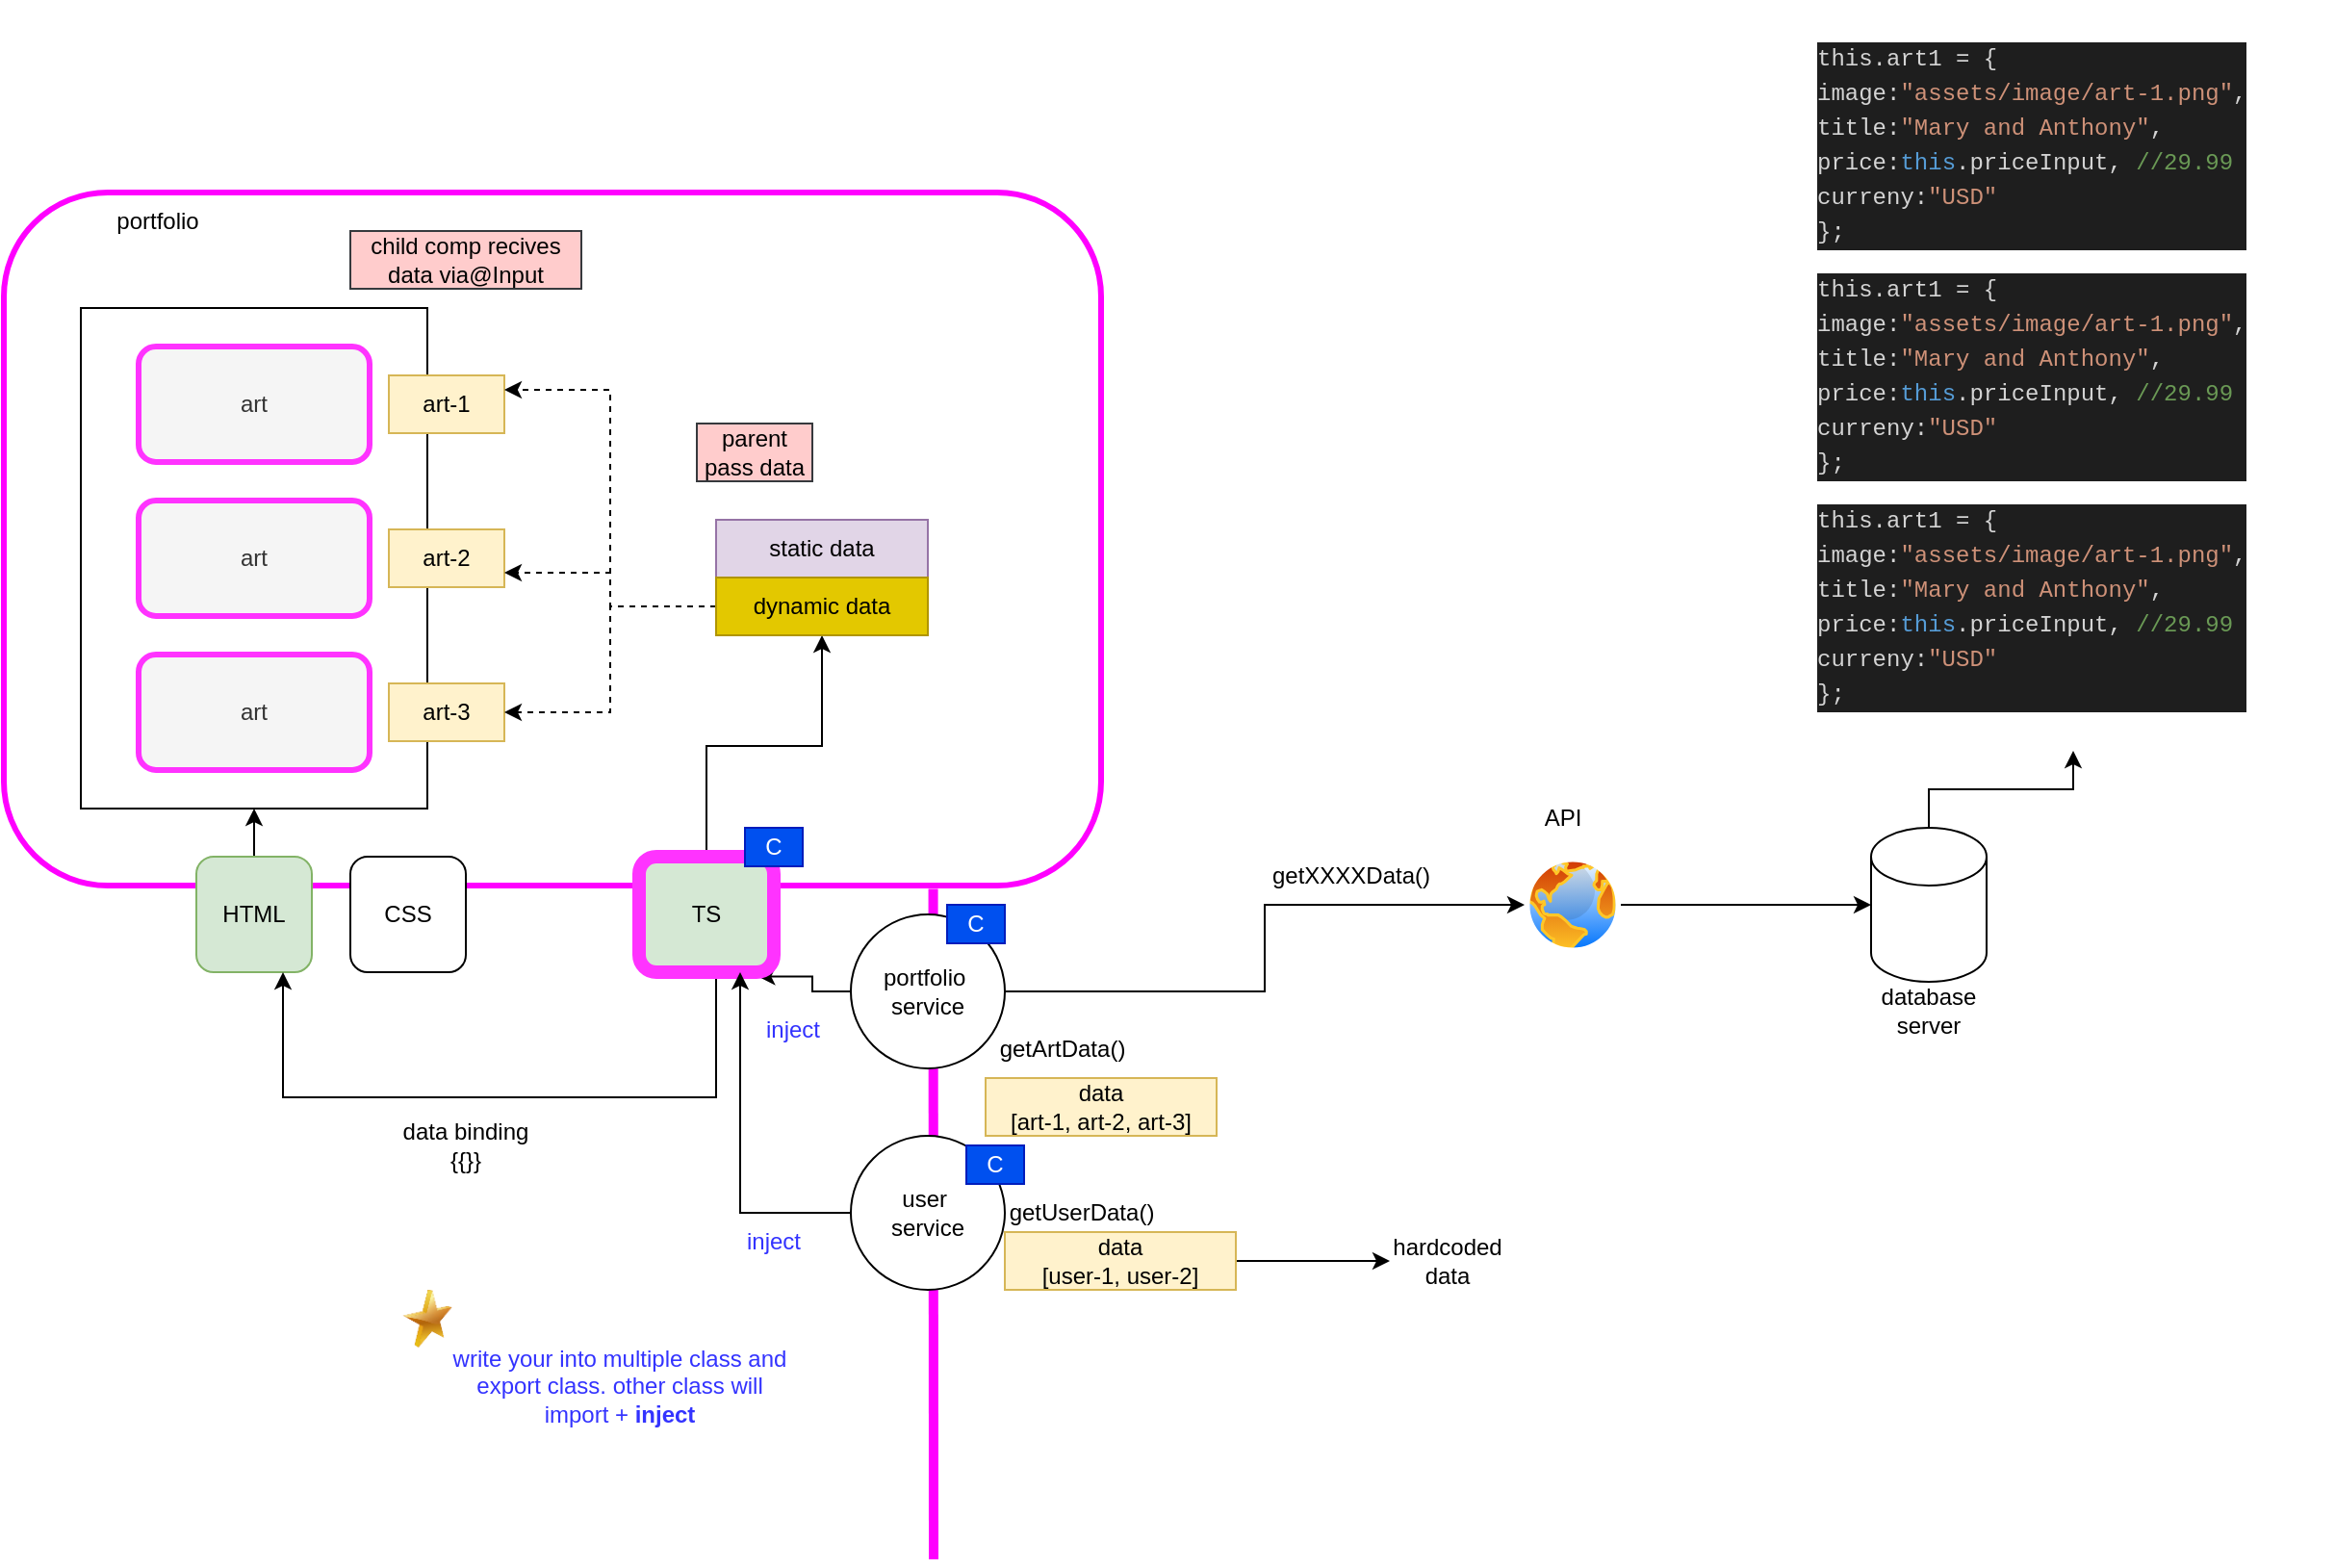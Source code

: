 <mxfile version="21.1.2" type="github" pages="2">
  <diagram name="Main" id="2RfUBt3pwpagDlwvuFOj">
    <mxGraphModel dx="1434" dy="1822" grid="1" gridSize="10" guides="1" tooltips="1" connect="1" arrows="1" fold="1" page="1" pageScale="1" pageWidth="850" pageHeight="1100" math="0" shadow="0">
      <root>
        <mxCell id="0" />
        <mxCell id="1" parent="0" />
        <mxCell id="5L868VNpYR84aTYLt7mF-43" value="" style="endArrow=none;html=1;rounded=0;entryX=0.847;entryY=1.005;entryDx=0;entryDy=0;entryPerimeter=0;strokeColor=#FF00FF;strokeWidth=5;" parent="1" target="5L868VNpYR84aTYLt7mF-3" edge="1">
          <mxGeometry width="50" height="50" relative="1" as="geometry">
            <mxPoint x="653" y="800" as="sourcePoint" />
            <mxPoint x="740" y="430" as="targetPoint" />
          </mxGeometry>
        </mxCell>
        <mxCell id="5L868VNpYR84aTYLt7mF-3" value="" style="rounded=1;whiteSpace=wrap;html=1;strokeColor=#FF00FF;strokeWidth=3;" parent="1" vertex="1">
          <mxGeometry x="170" y="90" width="570" height="360" as="geometry" />
        </mxCell>
        <mxCell id="5L868VNpYR84aTYLt7mF-20" value="" style="rounded=0;whiteSpace=wrap;html=1;" parent="1" vertex="1">
          <mxGeometry x="210" y="150" width="180" height="260" as="geometry" />
        </mxCell>
        <mxCell id="5L868VNpYR84aTYLt7mF-4" value="portfolio" style="text;html=1;strokeColor=none;fillColor=none;align=center;verticalAlign=middle;whiteSpace=wrap;rounded=0;" parent="1" vertex="1">
          <mxGeometry x="220" y="90" width="60" height="30" as="geometry" />
        </mxCell>
        <mxCell id="5L868VNpYR84aTYLt7mF-5" value="art" style="rounded=1;whiteSpace=wrap;html=1;fillColor=#f5f5f5;fontColor=#333333;strokeColor=#FF33FF;strokeWidth=3;" parent="1" vertex="1">
          <mxGeometry x="240" y="170" width="120" height="60" as="geometry" />
        </mxCell>
        <mxCell id="5L868VNpYR84aTYLt7mF-6" value="art" style="rounded=1;whiteSpace=wrap;html=1;fillColor=#f5f5f5;fontColor=#333333;strokeColor=#FF33FF;strokeWidth=3;" parent="1" vertex="1">
          <mxGeometry x="240" y="250" width="120" height="60" as="geometry" />
        </mxCell>
        <mxCell id="5L868VNpYR84aTYLt7mF-7" value="art" style="rounded=1;whiteSpace=wrap;html=1;fillColor=#f5f5f5;fontColor=#333333;strokeColor=#FF33FF;strokeWidth=3;" parent="1" vertex="1">
          <mxGeometry x="240" y="330" width="120" height="60" as="geometry" />
        </mxCell>
        <mxCell id="5L868VNpYR84aTYLt7mF-12" style="edgeStyle=orthogonalEdgeStyle;rounded=0;orthogonalLoop=1;jettySize=auto;html=1;" parent="1" source="5L868VNpYR84aTYLt7mF-8" target="5L868VNpYR84aTYLt7mF-10" edge="1">
          <mxGeometry relative="1" as="geometry">
            <Array as="points">
              <mxPoint x="825" y="505" />
              <mxPoint x="825" y="460" />
            </Array>
          </mxGeometry>
        </mxCell>
        <mxCell id="5L868VNpYR84aTYLt7mF-44" style="edgeStyle=orthogonalEdgeStyle;rounded=0;orthogonalLoop=1;jettySize=auto;html=1;entryX=0.881;entryY=1.037;entryDx=0;entryDy=0;entryPerimeter=0;" parent="1" source="5L868VNpYR84aTYLt7mF-8" target="5L868VNpYR84aTYLt7mF-17" edge="1">
          <mxGeometry relative="1" as="geometry" />
        </mxCell>
        <mxCell id="5L868VNpYR84aTYLt7mF-8" value="portfolio&amp;nbsp;&lt;br&gt;service" style="ellipse;whiteSpace=wrap;html=1;aspect=fixed;" parent="1" vertex="1">
          <mxGeometry x="610" y="465" width="80" height="80" as="geometry" />
        </mxCell>
        <mxCell id="5L868VNpYR84aTYLt7mF-57" style="edgeStyle=orthogonalEdgeStyle;rounded=0;orthogonalLoop=1;jettySize=auto;html=1;entryX=0.5;entryY=1;entryDx=0;entryDy=0;" parent="1" source="5L868VNpYR84aTYLt7mF-9" target="5L868VNpYR84aTYLt7mF-56" edge="1">
          <mxGeometry relative="1" as="geometry" />
        </mxCell>
        <mxCell id="5L868VNpYR84aTYLt7mF-9" value="" style="shape=cylinder3;whiteSpace=wrap;html=1;boundedLbl=1;backgroundOutline=1;size=15;" parent="1" vertex="1">
          <mxGeometry x="1140" y="420" width="60" height="80" as="geometry" />
        </mxCell>
        <mxCell id="5L868VNpYR84aTYLt7mF-13" style="edgeStyle=orthogonalEdgeStyle;rounded=0;orthogonalLoop=1;jettySize=auto;html=1;entryX=0;entryY=0.5;entryDx=0;entryDy=0;entryPerimeter=0;" parent="1" source="5L868VNpYR84aTYLt7mF-10" target="5L868VNpYR84aTYLt7mF-9" edge="1">
          <mxGeometry relative="1" as="geometry" />
        </mxCell>
        <mxCell id="5L868VNpYR84aTYLt7mF-10" value="" style="image;aspect=fixed;perimeter=ellipsePerimeter;html=1;align=center;shadow=0;dashed=0;spacingTop=3;image=img/lib/active_directory/internet_globe.svg;" parent="1" vertex="1">
          <mxGeometry x="960" y="435" width="50" height="50" as="geometry" />
        </mxCell>
        <mxCell id="5L868VNpYR84aTYLt7mF-11" value="database server" style="text;html=1;strokeColor=none;fillColor=none;align=center;verticalAlign=middle;whiteSpace=wrap;rounded=0;" parent="1" vertex="1">
          <mxGeometry x="1140" y="500" width="60" height="30" as="geometry" />
        </mxCell>
        <mxCell id="5L868VNpYR84aTYLt7mF-21" style="edgeStyle=orthogonalEdgeStyle;rounded=0;orthogonalLoop=1;jettySize=auto;html=1;" parent="1" source="5L868VNpYR84aTYLt7mF-16" target="5L868VNpYR84aTYLt7mF-20" edge="1">
          <mxGeometry relative="1" as="geometry" />
        </mxCell>
        <mxCell id="5L868VNpYR84aTYLt7mF-16" value="HTML" style="rounded=1;whiteSpace=wrap;html=1;fillColor=#d5e8d4;strokeColor=#82b366;" parent="1" vertex="1">
          <mxGeometry x="270" y="435" width="60" height="60" as="geometry" />
        </mxCell>
        <mxCell id="5L868VNpYR84aTYLt7mF-30" style="edgeStyle=orthogonalEdgeStyle;rounded=0;orthogonalLoop=1;jettySize=auto;html=1;entryX=0.75;entryY=1;entryDx=0;entryDy=0;" parent="1" source="5L868VNpYR84aTYLt7mF-17" target="5L868VNpYR84aTYLt7mF-16" edge="1">
          <mxGeometry relative="1" as="geometry">
            <Array as="points">
              <mxPoint x="540" y="560" />
              <mxPoint x="315" y="560" />
            </Array>
          </mxGeometry>
        </mxCell>
        <mxCell id="5L868VNpYR84aTYLt7mF-35" style="edgeStyle=orthogonalEdgeStyle;rounded=0;orthogonalLoop=1;jettySize=auto;html=1;" parent="1" source="5L868VNpYR84aTYLt7mF-17" target="5L868VNpYR84aTYLt7mF-34" edge="1">
          <mxGeometry relative="1" as="geometry" />
        </mxCell>
        <mxCell id="5L868VNpYR84aTYLt7mF-17" value="TS" style="rounded=1;whiteSpace=wrap;html=1;fillColor=#d5e8d4;strokeColor=#FF33FF;strokeWidth=7;" parent="1" vertex="1">
          <mxGeometry x="500" y="435" width="70" height="60" as="geometry" />
        </mxCell>
        <mxCell id="5L868VNpYR84aTYLt7mF-18" value="CSS" style="rounded=1;whiteSpace=wrap;html=1;" parent="1" vertex="1">
          <mxGeometry x="350" y="435" width="60" height="60" as="geometry" />
        </mxCell>
        <mxCell id="5L868VNpYR84aTYLt7mF-22" value="API" style="text;html=1;strokeColor=none;fillColor=none;align=center;verticalAlign=middle;whiteSpace=wrap;rounded=0;" parent="1" vertex="1">
          <mxGeometry x="950" y="400" width="60" height="30" as="geometry" />
        </mxCell>
        <mxCell id="5L868VNpYR84aTYLt7mF-23" value="data &lt;br&gt;[art-1, art-2, art-3]" style="text;html=1;strokeColor=#d6b656;fillColor=#fff2cc;align=center;verticalAlign=middle;whiteSpace=wrap;rounded=0;" parent="1" vertex="1">
          <mxGeometry x="680" y="550" width="120" height="30" as="geometry" />
        </mxCell>
        <mxCell id="5L868VNpYR84aTYLt7mF-24" value="art-3" style="text;html=1;strokeColor=#d6b656;fillColor=#fff2cc;align=center;verticalAlign=middle;whiteSpace=wrap;rounded=0;" parent="1" vertex="1">
          <mxGeometry x="370" y="345" width="60" height="30" as="geometry" />
        </mxCell>
        <mxCell id="5L868VNpYR84aTYLt7mF-25" value="art-2" style="text;html=1;strokeColor=#d6b656;fillColor=#fff2cc;align=center;verticalAlign=middle;whiteSpace=wrap;rounded=0;" parent="1" vertex="1">
          <mxGeometry x="370" y="265" width="60" height="30" as="geometry" />
        </mxCell>
        <mxCell id="5L868VNpYR84aTYLt7mF-26" value="art-1" style="text;html=1;strokeColor=#d6b656;fillColor=#fff2cc;align=center;verticalAlign=middle;whiteSpace=wrap;rounded=0;" parent="1" vertex="1">
          <mxGeometry x="370" y="185" width="60" height="30" as="geometry" />
        </mxCell>
        <mxCell id="5L868VNpYR84aTYLt7mF-27" value="&lt;div style=&quot;color: rgb(212, 212, 212); background-color: rgb(30, 30, 30); font-family: Menlo, Monaco, &amp;quot;Courier New&amp;quot;, monospace; line-height: 18px;&quot;&gt;&lt;div&gt;this.art1  = {&lt;/div&gt;&lt;div&gt;    image:&lt;span style=&quot;color: #ce9178;&quot;&gt;&quot;assets/image/art-1.png&quot;&lt;/span&gt;,&lt;/div&gt;&lt;div&gt;    title:&lt;span style=&quot;color: #ce9178;&quot;&gt;&quot;Mary and Anthony&quot;&lt;/span&gt;,&lt;/div&gt;&lt;div&gt;    price:&lt;span style=&quot;color: #569cd6;&quot;&gt;this&lt;/span&gt;.priceInput, &lt;span style=&quot;color: #6a9955;&quot;&gt;//29.99&lt;/span&gt;&lt;/div&gt;&lt;div&gt;    curreny:&lt;span style=&quot;color: #ce9178;&quot;&gt;&quot;USD&quot;&lt;/span&gt;&lt;/div&gt;&lt;div&gt;   };&lt;/div&gt;&lt;/div&gt;" style="text;html=1;strokeColor=none;fillColor=none;align=left;verticalAlign=middle;whiteSpace=wrap;rounded=0;" parent="1" vertex="1">
          <mxGeometry x="1110" y="110" width="270" height="150" as="geometry" />
        </mxCell>
        <mxCell id="5L868VNpYR84aTYLt7mF-31" value="data binding&lt;br&gt;{{}}" style="text;html=1;strokeColor=none;fillColor=none;align=center;verticalAlign=middle;whiteSpace=wrap;rounded=0;" parent="1" vertex="1">
          <mxGeometry x="350" y="570" width="120" height="30" as="geometry" />
        </mxCell>
        <mxCell id="5L868VNpYR84aTYLt7mF-33" value="static data" style="text;html=1;strokeColor=#9673a6;fillColor=#e1d5e7;align=center;verticalAlign=middle;whiteSpace=wrap;rounded=0;" parent="1" vertex="1">
          <mxGeometry x="540" y="260" width="110" height="30" as="geometry" />
        </mxCell>
        <mxCell id="5L868VNpYR84aTYLt7mF-50" style="edgeStyle=orthogonalEdgeStyle;rounded=0;orthogonalLoop=1;jettySize=auto;html=1;entryX=1;entryY=0.25;entryDx=0;entryDy=0;dashed=1;" parent="1" source="5L868VNpYR84aTYLt7mF-34" target="5L868VNpYR84aTYLt7mF-26" edge="1">
          <mxGeometry relative="1" as="geometry" />
        </mxCell>
        <mxCell id="5L868VNpYR84aTYLt7mF-51" style="edgeStyle=orthogonalEdgeStyle;rounded=0;orthogonalLoop=1;jettySize=auto;html=1;entryX=1;entryY=0.75;entryDx=0;entryDy=0;dashed=1;" parent="1" source="5L868VNpYR84aTYLt7mF-34" target="5L868VNpYR84aTYLt7mF-25" edge="1">
          <mxGeometry relative="1" as="geometry" />
        </mxCell>
        <mxCell id="5L868VNpYR84aTYLt7mF-52" style="edgeStyle=orthogonalEdgeStyle;rounded=0;orthogonalLoop=1;jettySize=auto;html=1;entryX=1;entryY=0.5;entryDx=0;entryDy=0;dashed=1;" parent="1" source="5L868VNpYR84aTYLt7mF-34" target="5L868VNpYR84aTYLt7mF-24" edge="1">
          <mxGeometry relative="1" as="geometry" />
        </mxCell>
        <mxCell id="5L868VNpYR84aTYLt7mF-34" value="dynamic data" style="text;html=1;strokeColor=#B09500;fillColor=#e3c800;align=center;verticalAlign=middle;whiteSpace=wrap;rounded=0;fontColor=#000000;" parent="1" vertex="1">
          <mxGeometry x="540" y="290" width="110" height="30" as="geometry" />
        </mxCell>
        <mxCell id="5L868VNpYR84aTYLt7mF-36" value="getUserData()" style="text;html=1;strokeColor=none;fillColor=none;align=center;verticalAlign=middle;whiteSpace=wrap;rounded=0;" parent="1" vertex="1">
          <mxGeometry x="700" y="605" width="60" height="30" as="geometry" />
        </mxCell>
        <mxCell id="5L868VNpYR84aTYLt7mF-48" style="edgeStyle=orthogonalEdgeStyle;rounded=0;orthogonalLoop=1;jettySize=auto;html=1;" parent="1" source="5L868VNpYR84aTYLt7mF-37" target="5L868VNpYR84aTYLt7mF-49" edge="1">
          <mxGeometry relative="1" as="geometry">
            <mxPoint x="920" y="645" as="targetPoint" />
          </mxGeometry>
        </mxCell>
        <mxCell id="5L868VNpYR84aTYLt7mF-37" value="data &lt;br&gt;[user-1, user-2]" style="text;html=1;strokeColor=#d6b656;fillColor=#fff2cc;align=center;verticalAlign=middle;whiteSpace=wrap;rounded=0;" parent="1" vertex="1">
          <mxGeometry x="690" y="630" width="120" height="30" as="geometry" />
        </mxCell>
        <mxCell id="5L868VNpYR84aTYLt7mF-38" value="getArtData()" style="text;html=1;strokeColor=none;fillColor=none;align=center;verticalAlign=middle;whiteSpace=wrap;rounded=0;" parent="1" vertex="1">
          <mxGeometry x="690" y="520" width="60" height="30" as="geometry" />
        </mxCell>
        <mxCell id="5L868VNpYR84aTYLt7mF-45" style="edgeStyle=orthogonalEdgeStyle;rounded=0;orthogonalLoop=1;jettySize=auto;html=1;entryX=0.75;entryY=1;entryDx=0;entryDy=0;" parent="1" source="5L868VNpYR84aTYLt7mF-40" target="5L868VNpYR84aTYLt7mF-17" edge="1">
          <mxGeometry relative="1" as="geometry" />
        </mxCell>
        <mxCell id="5L868VNpYR84aTYLt7mF-40" value="user&amp;nbsp;&lt;br&gt;service" style="ellipse;whiteSpace=wrap;html=1;aspect=fixed;" parent="1" vertex="1">
          <mxGeometry x="610" y="580" width="80" height="80" as="geometry" />
        </mxCell>
        <mxCell id="5L868VNpYR84aTYLt7mF-46" value="&lt;font color=&quot;#3333ff&quot;&gt;inject&lt;/font&gt;" style="text;html=1;strokeColor=none;fillColor=none;align=center;verticalAlign=middle;whiteSpace=wrap;rounded=0;" parent="1" vertex="1">
          <mxGeometry x="540" y="620" width="60" height="30" as="geometry" />
        </mxCell>
        <mxCell id="5L868VNpYR84aTYLt7mF-47" value="&lt;font color=&quot;#3333ff&quot;&gt;inject&lt;/font&gt;" style="text;html=1;strokeColor=none;fillColor=none;align=center;verticalAlign=middle;whiteSpace=wrap;rounded=0;" parent="1" vertex="1">
          <mxGeometry x="550" y="510" width="60" height="30" as="geometry" />
        </mxCell>
        <mxCell id="5L868VNpYR84aTYLt7mF-49" value="hardcoded data" style="text;html=1;strokeColor=none;fillColor=none;align=center;verticalAlign=middle;whiteSpace=wrap;rounded=0;" parent="1" vertex="1">
          <mxGeometry x="890" y="630" width="60" height="30" as="geometry" />
        </mxCell>
        <mxCell id="5L868VNpYR84aTYLt7mF-53" value="parent pass data" style="text;html=1;strokeColor=#36393d;fillColor=#ffcccc;align=center;verticalAlign=middle;whiteSpace=wrap;rounded=0;" parent="1" vertex="1">
          <mxGeometry x="530" y="210" width="60" height="30" as="geometry" />
        </mxCell>
        <mxCell id="5L868VNpYR84aTYLt7mF-54" value="child comp recives data via@Input" style="text;html=1;strokeColor=#36393d;fillColor=#ffcccc;align=center;verticalAlign=middle;whiteSpace=wrap;rounded=0;" parent="1" vertex="1">
          <mxGeometry x="350" y="110" width="120" height="30" as="geometry" />
        </mxCell>
        <mxCell id="5L868VNpYR84aTYLt7mF-55" value="&lt;div style=&quot;color: rgb(212, 212, 212); background-color: rgb(30, 30, 30); font-family: Menlo, Monaco, &amp;quot;Courier New&amp;quot;, monospace; line-height: 18px;&quot;&gt;&lt;div&gt;this.art1  = {&lt;/div&gt;&lt;div&gt;    image:&lt;span style=&quot;color: #ce9178;&quot;&gt;&quot;assets/image/art-1.png&quot;&lt;/span&gt;,&lt;/div&gt;&lt;div&gt;    title:&lt;span style=&quot;color: #ce9178;&quot;&gt;&quot;Mary and Anthony&quot;&lt;/span&gt;,&lt;/div&gt;&lt;div&gt;    price:&lt;span style=&quot;color: #569cd6;&quot;&gt;this&lt;/span&gt;.priceInput, &lt;span style=&quot;color: #6a9955;&quot;&gt;//29.99&lt;/span&gt;&lt;/div&gt;&lt;div&gt;    curreny:&lt;span style=&quot;color: #ce9178;&quot;&gt;&quot;USD&quot;&lt;/span&gt;&lt;/div&gt;&lt;div&gt;   };&lt;/div&gt;&lt;/div&gt;" style="text;html=1;strokeColor=none;fillColor=none;align=left;verticalAlign=middle;whiteSpace=wrap;rounded=0;" parent="1" vertex="1">
          <mxGeometry x="1110" y="-10" width="270" height="150" as="geometry" />
        </mxCell>
        <mxCell id="5L868VNpYR84aTYLt7mF-56" value="&lt;div style=&quot;color: rgb(212, 212, 212); background-color: rgb(30, 30, 30); font-family: Menlo, Monaco, &amp;quot;Courier New&amp;quot;, monospace; line-height: 18px;&quot;&gt;&lt;div&gt;this.art1  = {&lt;/div&gt;&lt;div&gt;    image:&lt;span style=&quot;color: #ce9178;&quot;&gt;&quot;assets/image/art-1.png&quot;&lt;/span&gt;,&lt;/div&gt;&lt;div&gt;    title:&lt;span style=&quot;color: #ce9178;&quot;&gt;&quot;Mary and Anthony&quot;&lt;/span&gt;,&lt;/div&gt;&lt;div&gt;    price:&lt;span style=&quot;color: #569cd6;&quot;&gt;this&lt;/span&gt;.priceInput, &lt;span style=&quot;color: #6a9955;&quot;&gt;//29.99&lt;/span&gt;&lt;/div&gt;&lt;div&gt;    curreny:&lt;span style=&quot;color: #ce9178;&quot;&gt;&quot;USD&quot;&lt;/span&gt;&lt;/div&gt;&lt;div&gt;   };&lt;/div&gt;&lt;/div&gt;" style="text;html=1;strokeColor=none;fillColor=none;align=left;verticalAlign=middle;whiteSpace=wrap;rounded=0;" parent="1" vertex="1">
          <mxGeometry x="1110" y="230" width="270" height="150" as="geometry" />
        </mxCell>
        <mxCell id="5kg2QzayshpMxkbTprec-1" value="getXXXXData()" style="text;html=1;strokeColor=none;fillColor=none;align=center;verticalAlign=middle;whiteSpace=wrap;rounded=0;" vertex="1" parent="1">
          <mxGeometry x="840" y="430" width="60" height="30" as="geometry" />
        </mxCell>
        <mxCell id="pF9vPpSLCvGENIWPTR94-1" value="C" style="text;html=1;strokeColor=#001DBC;fillColor=#0050ef;align=center;verticalAlign=middle;whiteSpace=wrap;rounded=0;fontColor=#ffffff;" vertex="1" parent="1">
          <mxGeometry x="670" y="585" width="30" height="20" as="geometry" />
        </mxCell>
        <mxCell id="pF9vPpSLCvGENIWPTR94-2" value="C" style="text;html=1;strokeColor=#001DBC;fillColor=#0050ef;align=center;verticalAlign=middle;whiteSpace=wrap;rounded=0;fontColor=#ffffff;" vertex="1" parent="1">
          <mxGeometry x="660" y="460" width="30" height="20" as="geometry" />
        </mxCell>
        <mxCell id="pF9vPpSLCvGENIWPTR94-3" value="C" style="text;html=1;strokeColor=#001DBC;fillColor=#0050ef;align=center;verticalAlign=middle;whiteSpace=wrap;rounded=0;fontColor=#ffffff;" vertex="1" parent="1">
          <mxGeometry x="555" y="420" width="30" height="20" as="geometry" />
        </mxCell>
        <mxCell id="pF9vPpSLCvGENIWPTR94-4" value="&lt;font color=&quot;#3333ff&quot;&gt;write your into multiple class and export class. other class will import + &lt;b&gt;inject&lt;/b&gt;&lt;/font&gt;" style="text;html=1;strokeColor=none;fillColor=none;align=center;verticalAlign=middle;whiteSpace=wrap;rounded=0;" vertex="1" parent="1">
          <mxGeometry x="400" y="680" width="180" height="60" as="geometry" />
        </mxCell>
        <mxCell id="pF9vPpSLCvGENIWPTR94-5" value="" style="image;html=1;image=img/lib/clip_art/general/Star_128x128.png" vertex="1" parent="1">
          <mxGeometry x="370" y="660" width="40" height="30" as="geometry" />
        </mxCell>
      </root>
    </mxGraphModel>
  </diagram>
  <diagram name="assignment" id="9E6TrUbbGtjbWScCc4fS">
    <mxGraphModel dx="1434" dy="1822" grid="1" gridSize="10" guides="1" tooltips="1" connect="1" arrows="1" fold="1" page="1" pageScale="1" pageWidth="850" pageHeight="1100" math="0" shadow="0">
      <root>
        <mxCell id="8I9y8IWN4CTDrOjWNPRI-0" />
        <mxCell id="8I9y8IWN4CTDrOjWNPRI-1" parent="8I9y8IWN4CTDrOjWNPRI-0" />
        <mxCell id="8I9y8IWN4CTDrOjWNPRI-3" value="" style="rounded=1;whiteSpace=wrap;html=1;strokeColor=#FF00FF;strokeWidth=3;" vertex="1" parent="8I9y8IWN4CTDrOjWNPRI-1">
          <mxGeometry x="50" y="90" width="690" height="360" as="geometry" />
        </mxCell>
        <mxCell id="8I9y8IWN4CTDrOjWNPRI-4" value="" style="rounded=0;whiteSpace=wrap;html=1;" vertex="1" parent="8I9y8IWN4CTDrOjWNPRI-1">
          <mxGeometry x="90" y="150" width="300" height="260" as="geometry" />
        </mxCell>
        <mxCell id="8I9y8IWN4CTDrOjWNPRI-5" value="portfolio" style="text;html=1;strokeColor=none;fillColor=none;align=center;verticalAlign=middle;whiteSpace=wrap;rounded=0;" vertex="1" parent="8I9y8IWN4CTDrOjWNPRI-1">
          <mxGeometry x="220" y="90" width="60" height="30" as="geometry" />
        </mxCell>
        <mxCell id="8I9y8IWN4CTDrOjWNPRI-6" value="art" style="rounded=1;whiteSpace=wrap;html=1;fillColor=#f5f5f5;fontColor=#333333;strokeColor=#FF33FF;strokeWidth=3;" vertex="1" parent="8I9y8IWN4CTDrOjWNPRI-1">
          <mxGeometry x="240" y="170" width="120" height="60" as="geometry" />
        </mxCell>
        <mxCell id="8I9y8IWN4CTDrOjWNPRI-7" value="artist" style="rounded=1;whiteSpace=wrap;html=1;fillColor=#f5f5f5;fontColor=#333333;strokeColor=#FF33FF;strokeWidth=3;" vertex="1" parent="8I9y8IWN4CTDrOjWNPRI-1">
          <mxGeometry x="240" y="250" width="120" height="60" as="geometry" />
        </mxCell>
        <mxCell id="8I9y8IWN4CTDrOjWNPRI-9" style="edgeStyle=orthogonalEdgeStyle;rounded=0;orthogonalLoop=1;jettySize=auto;html=1;exitX=1;exitY=0.5;exitDx=0;exitDy=0;" edge="1" parent="8I9y8IWN4CTDrOjWNPRI-1" source="8I9y8IWN4CTDrOjWNPRI-11" target="8I9y8IWN4CTDrOjWNPRI-15">
          <mxGeometry relative="1" as="geometry">
            <Array as="points">
              <mxPoint x="720" y="470" />
              <mxPoint x="825" y="470" />
              <mxPoint x="825" y="460" />
            </Array>
          </mxGeometry>
        </mxCell>
        <mxCell id="8I9y8IWN4CTDrOjWNPRI-10" style="edgeStyle=orthogonalEdgeStyle;rounded=0;orthogonalLoop=1;jettySize=auto;html=1;entryX=0.881;entryY=1.037;entryDx=0;entryDy=0;entryPerimeter=0;exitX=0.5;exitY=1;exitDx=0;exitDy=0;" edge="1" parent="8I9y8IWN4CTDrOjWNPRI-1" source="8I9y8IWN4CTDrOjWNPRI-11" target="8I9y8IWN4CTDrOjWNPRI-21">
          <mxGeometry relative="1" as="geometry">
            <Array as="points">
              <mxPoint x="680" y="510" />
              <mxPoint x="562" y="510" />
            </Array>
          </mxGeometry>
        </mxCell>
        <mxCell id="8I9y8IWN4CTDrOjWNPRI-11" value="portfolio&amp;nbsp;&lt;br&gt;service" style="ellipse;whiteSpace=wrap;html=1;aspect=fixed;" vertex="1" parent="8I9y8IWN4CTDrOjWNPRI-1">
          <mxGeometry x="640" y="425" width="80" height="80" as="geometry" />
        </mxCell>
        <mxCell id="8I9y8IWN4CTDrOjWNPRI-12" style="edgeStyle=orthogonalEdgeStyle;rounded=0;orthogonalLoop=1;jettySize=auto;html=1;entryX=0.5;entryY=1;entryDx=0;entryDy=0;" edge="1" parent="8I9y8IWN4CTDrOjWNPRI-1" source="8I9y8IWN4CTDrOjWNPRI-13" target="8I9y8IWN4CTDrOjWNPRI-47">
          <mxGeometry relative="1" as="geometry" />
        </mxCell>
        <mxCell id="8I9y8IWN4CTDrOjWNPRI-13" value="" style="shape=cylinder3;whiteSpace=wrap;html=1;boundedLbl=1;backgroundOutline=1;size=15;" vertex="1" parent="8I9y8IWN4CTDrOjWNPRI-1">
          <mxGeometry x="1140" y="420" width="60" height="80" as="geometry" />
        </mxCell>
        <mxCell id="8I9y8IWN4CTDrOjWNPRI-14" style="edgeStyle=orthogonalEdgeStyle;rounded=0;orthogonalLoop=1;jettySize=auto;html=1;entryX=0;entryY=0.5;entryDx=0;entryDy=0;entryPerimeter=0;" edge="1" parent="8I9y8IWN4CTDrOjWNPRI-1" source="8I9y8IWN4CTDrOjWNPRI-15" target="8I9y8IWN4CTDrOjWNPRI-13">
          <mxGeometry relative="1" as="geometry" />
        </mxCell>
        <mxCell id="8I9y8IWN4CTDrOjWNPRI-15" value="" style="image;aspect=fixed;perimeter=ellipsePerimeter;html=1;align=center;shadow=0;dashed=0;spacingTop=3;image=img/lib/active_directory/internet_globe.svg;" vertex="1" parent="8I9y8IWN4CTDrOjWNPRI-1">
          <mxGeometry x="960" y="435" width="50" height="50" as="geometry" />
        </mxCell>
        <mxCell id="8I9y8IWN4CTDrOjWNPRI-16" value="database server" style="text;html=1;strokeColor=none;fillColor=none;align=center;verticalAlign=middle;whiteSpace=wrap;rounded=0;" vertex="1" parent="8I9y8IWN4CTDrOjWNPRI-1">
          <mxGeometry x="1140" y="500" width="60" height="30" as="geometry" />
        </mxCell>
        <mxCell id="8I9y8IWN4CTDrOjWNPRI-17" style="edgeStyle=orthogonalEdgeStyle;rounded=0;orthogonalLoop=1;jettySize=auto;html=1;" edge="1" parent="8I9y8IWN4CTDrOjWNPRI-1" source="8I9y8IWN4CTDrOjWNPRI-18" target="8I9y8IWN4CTDrOjWNPRI-4">
          <mxGeometry relative="1" as="geometry" />
        </mxCell>
        <mxCell id="8I9y8IWN4CTDrOjWNPRI-18" value="HTML" style="rounded=1;whiteSpace=wrap;html=1;fillColor=#d5e8d4;strokeColor=#82b366;" vertex="1" parent="8I9y8IWN4CTDrOjWNPRI-1">
          <mxGeometry x="270" y="435" width="60" height="60" as="geometry" />
        </mxCell>
        <mxCell id="8I9y8IWN4CTDrOjWNPRI-19" style="edgeStyle=orthogonalEdgeStyle;rounded=0;orthogonalLoop=1;jettySize=auto;html=1;entryX=0.75;entryY=1;entryDx=0;entryDy=0;" edge="1" parent="8I9y8IWN4CTDrOjWNPRI-1" source="8I9y8IWN4CTDrOjWNPRI-21" target="8I9y8IWN4CTDrOjWNPRI-18">
          <mxGeometry relative="1" as="geometry">
            <Array as="points">
              <mxPoint x="540" y="560" />
              <mxPoint x="315" y="560" />
            </Array>
          </mxGeometry>
        </mxCell>
        <mxCell id="8I9y8IWN4CTDrOjWNPRI-20" style="edgeStyle=orthogonalEdgeStyle;rounded=0;orthogonalLoop=1;jettySize=auto;html=1;" edge="1" parent="8I9y8IWN4CTDrOjWNPRI-1" source="8I9y8IWN4CTDrOjWNPRI-21" target="8I9y8IWN4CTDrOjWNPRI-34">
          <mxGeometry relative="1" as="geometry" />
        </mxCell>
        <mxCell id="8I9y8IWN4CTDrOjWNPRI-21" value="TS" style="rounded=1;whiteSpace=wrap;html=1;fillColor=#d5e8d4;strokeColor=#FF33FF;strokeWidth=7;" vertex="1" parent="8I9y8IWN4CTDrOjWNPRI-1">
          <mxGeometry x="500" y="435" width="70" height="60" as="geometry" />
        </mxCell>
        <mxCell id="8I9y8IWN4CTDrOjWNPRI-22" value="CSS" style="rounded=1;whiteSpace=wrap;html=1;" vertex="1" parent="8I9y8IWN4CTDrOjWNPRI-1">
          <mxGeometry x="350" y="435" width="60" height="60" as="geometry" />
        </mxCell>
        <mxCell id="8I9y8IWN4CTDrOjWNPRI-23" value="API" style="text;html=1;strokeColor=none;fillColor=none;align=center;verticalAlign=middle;whiteSpace=wrap;rounded=0;" vertex="1" parent="8I9y8IWN4CTDrOjWNPRI-1">
          <mxGeometry x="950" y="400" width="60" height="30" as="geometry" />
        </mxCell>
        <mxCell id="8I9y8IWN4CTDrOjWNPRI-24" value="data &lt;br&gt;[art-1, art-2, art-3]" style="text;html=1;strokeColor=#d6b656;fillColor=#fff2cc;align=center;verticalAlign=middle;whiteSpace=wrap;rounded=0;" vertex="1" parent="8I9y8IWN4CTDrOjWNPRI-1">
          <mxGeometry x="680" y="550" width="120" height="30" as="geometry" />
        </mxCell>
        <mxCell id="8I9y8IWN4CTDrOjWNPRI-26" value="artist[0]" style="text;html=1;strokeColor=#d6b656;fillColor=#fff2cc;align=center;verticalAlign=middle;whiteSpace=wrap;rounded=0;" vertex="1" parent="8I9y8IWN4CTDrOjWNPRI-1">
          <mxGeometry x="370" y="265" width="60" height="30" as="geometry" />
        </mxCell>
        <mxCell id="8I9y8IWN4CTDrOjWNPRI-27" value="art[0]" style="text;html=1;strokeColor=#d6b656;fillColor=#fff2cc;align=center;verticalAlign=middle;whiteSpace=wrap;rounded=0;" vertex="1" parent="8I9y8IWN4CTDrOjWNPRI-1">
          <mxGeometry x="370" y="185" width="60" height="30" as="geometry" />
        </mxCell>
        <mxCell id="8I9y8IWN4CTDrOjWNPRI-28" value="&lt;div style=&quot;color: rgb(212, 212, 212); background-color: rgb(30, 30, 30); font-family: Menlo, Monaco, &amp;quot;Courier New&amp;quot;, monospace; line-height: 18px;&quot;&gt;&lt;div&gt;this.art1  = {&lt;/div&gt;&lt;div&gt;    image:&lt;span style=&quot;color: #ce9178;&quot;&gt;&quot;assets/image/art-1.png&quot;&lt;/span&gt;,&lt;/div&gt;&lt;div&gt;    title:&lt;span style=&quot;color: #ce9178;&quot;&gt;&quot;Mary and Anthony&quot;&lt;/span&gt;,&lt;/div&gt;&lt;div&gt;    price:&lt;span style=&quot;color: #569cd6;&quot;&gt;this&lt;/span&gt;.priceInput, &lt;span style=&quot;color: #6a9955;&quot;&gt;//29.99&lt;/span&gt;&lt;/div&gt;&lt;div&gt;    curreny:&lt;span style=&quot;color: #ce9178;&quot;&gt;&quot;USD&quot;&lt;/span&gt;&lt;/div&gt;&lt;div&gt;   };&lt;/div&gt;&lt;/div&gt;" style="text;html=1;strokeColor=none;fillColor=none;align=left;verticalAlign=middle;whiteSpace=wrap;rounded=0;" vertex="1" parent="8I9y8IWN4CTDrOjWNPRI-1">
          <mxGeometry x="1110" y="110" width="270" height="150" as="geometry" />
        </mxCell>
        <mxCell id="8I9y8IWN4CTDrOjWNPRI-29" value="data binding&lt;br&gt;{{}}" style="text;html=1;strokeColor=none;fillColor=none;align=center;verticalAlign=middle;whiteSpace=wrap;rounded=0;" vertex="1" parent="8I9y8IWN4CTDrOjWNPRI-1">
          <mxGeometry x="350" y="570" width="120" height="30" as="geometry" />
        </mxCell>
        <mxCell id="8I9y8IWN4CTDrOjWNPRI-30" value="static data" style="text;html=1;strokeColor=#9673a6;fillColor=#e1d5e7;align=center;verticalAlign=middle;whiteSpace=wrap;rounded=0;" vertex="1" parent="8I9y8IWN4CTDrOjWNPRI-1">
          <mxGeometry x="555" y="265" width="110" height="30" as="geometry" />
        </mxCell>
        <mxCell id="8I9y8IWN4CTDrOjWNPRI-31" style="edgeStyle=orthogonalEdgeStyle;rounded=0;orthogonalLoop=1;jettySize=auto;html=1;entryX=1;entryY=0.25;entryDx=0;entryDy=0;dashed=1;" edge="1" parent="8I9y8IWN4CTDrOjWNPRI-1" source="8I9y8IWN4CTDrOjWNPRI-34" target="8I9y8IWN4CTDrOjWNPRI-27">
          <mxGeometry relative="1" as="geometry" />
        </mxCell>
        <mxCell id="8I9y8IWN4CTDrOjWNPRI-32" style="edgeStyle=orthogonalEdgeStyle;rounded=0;orthogonalLoop=1;jettySize=auto;html=1;entryX=1;entryY=0.75;entryDx=0;entryDy=0;dashed=1;" edge="1" parent="8I9y8IWN4CTDrOjWNPRI-1" source="8I9y8IWN4CTDrOjWNPRI-34" target="8I9y8IWN4CTDrOjWNPRI-26">
          <mxGeometry relative="1" as="geometry" />
        </mxCell>
        <mxCell id="8I9y8IWN4CTDrOjWNPRI-34" value="dynamic data" style="text;html=1;strokeColor=#B09500;fillColor=#e3c800;align=center;verticalAlign=middle;whiteSpace=wrap;rounded=0;fontColor=#000000;" vertex="1" parent="8I9y8IWN4CTDrOjWNPRI-1">
          <mxGeometry x="540" y="290" width="110" height="30" as="geometry" />
        </mxCell>
        <mxCell id="8I9y8IWN4CTDrOjWNPRI-36" style="edgeStyle=orthogonalEdgeStyle;rounded=0;orthogonalLoop=1;jettySize=auto;html=1;exitX=0.4;exitY=1.133;exitDx=0;exitDy=0;exitPerimeter=0;" edge="1" parent="8I9y8IWN4CTDrOjWNPRI-1" source="8I9y8IWN4CTDrOjWNPRI-24" target="8I9y8IWN4CTDrOjWNPRI-43">
          <mxGeometry relative="1" as="geometry">
            <mxPoint x="920" y="645" as="targetPoint" />
            <mxPoint x="810" y="645" as="sourcePoint" />
          </mxGeometry>
        </mxCell>
        <mxCell id="8I9y8IWN4CTDrOjWNPRI-38" value="getArtData()" style="text;html=1;strokeColor=none;fillColor=none;align=center;verticalAlign=middle;whiteSpace=wrap;rounded=0;" vertex="1" parent="8I9y8IWN4CTDrOjWNPRI-1">
          <mxGeometry x="690" y="520" width="60" height="30" as="geometry" />
        </mxCell>
        <mxCell id="8I9y8IWN4CTDrOjWNPRI-42" value="&lt;font color=&quot;#3333ff&quot;&gt;inject&lt;/font&gt;" style="text;html=1;strokeColor=none;fillColor=none;align=center;verticalAlign=middle;whiteSpace=wrap;rounded=0;" vertex="1" parent="8I9y8IWN4CTDrOjWNPRI-1">
          <mxGeometry x="580" y="505" width="60" height="30" as="geometry" />
        </mxCell>
        <mxCell id="8I9y8IWN4CTDrOjWNPRI-43" value="hardcoded data" style="text;html=1;strokeColor=none;fillColor=none;align=center;verticalAlign=middle;whiteSpace=wrap;rounded=0;" vertex="1" parent="8I9y8IWN4CTDrOjWNPRI-1">
          <mxGeometry x="690" y="640" width="60" height="30" as="geometry" />
        </mxCell>
        <mxCell id="8I9y8IWN4CTDrOjWNPRI-44" value="parent pass data" style="text;html=1;strokeColor=#36393d;fillColor=#ffcccc;align=center;verticalAlign=middle;whiteSpace=wrap;rounded=0;" vertex="1" parent="8I9y8IWN4CTDrOjWNPRI-1">
          <mxGeometry x="530" y="210" width="60" height="30" as="geometry" />
        </mxCell>
        <mxCell id="8I9y8IWN4CTDrOjWNPRI-45" value="child comp recives data via@Input" style="text;html=1;strokeColor=#36393d;fillColor=#ffcccc;align=center;verticalAlign=middle;whiteSpace=wrap;rounded=0;" vertex="1" parent="8I9y8IWN4CTDrOjWNPRI-1">
          <mxGeometry x="350" y="110" width="120" height="30" as="geometry" />
        </mxCell>
        <mxCell id="8I9y8IWN4CTDrOjWNPRI-46" value="&lt;div style=&quot;color: rgb(212, 212, 212); background-color: rgb(30, 30, 30); font-family: Menlo, Monaco, &amp;quot;Courier New&amp;quot;, monospace; line-height: 18px;&quot;&gt;&lt;div&gt;this.art1  = {&lt;/div&gt;&lt;div&gt;    image:&lt;span style=&quot;color: #ce9178;&quot;&gt;&quot;assets/image/art-1.png&quot;&lt;/span&gt;,&lt;/div&gt;&lt;div&gt;    title:&lt;span style=&quot;color: #ce9178;&quot;&gt;&quot;Mary and Anthony&quot;&lt;/span&gt;,&lt;/div&gt;&lt;div&gt;    price:&lt;span style=&quot;color: #569cd6;&quot;&gt;this&lt;/span&gt;.priceInput, &lt;span style=&quot;color: #6a9955;&quot;&gt;//29.99&lt;/span&gt;&lt;/div&gt;&lt;div&gt;    curreny:&lt;span style=&quot;color: #ce9178;&quot;&gt;&quot;USD&quot;&lt;/span&gt;&lt;/div&gt;&lt;div&gt;   };&lt;/div&gt;&lt;/div&gt;" style="text;html=1;strokeColor=none;fillColor=none;align=left;verticalAlign=middle;whiteSpace=wrap;rounded=0;" vertex="1" parent="8I9y8IWN4CTDrOjWNPRI-1">
          <mxGeometry x="1110" y="-10" width="270" height="150" as="geometry" />
        </mxCell>
        <mxCell id="8I9y8IWN4CTDrOjWNPRI-47" value="&lt;div style=&quot;color: rgb(212, 212, 212); background-color: rgb(30, 30, 30); font-family: Menlo, Monaco, &amp;quot;Courier New&amp;quot;, monospace; line-height: 18px;&quot;&gt;&lt;div&gt;this.art1  = {&lt;/div&gt;&lt;div&gt;    image:&lt;span style=&quot;color: #ce9178;&quot;&gt;&quot;assets/image/art-1.png&quot;&lt;/span&gt;,&lt;/div&gt;&lt;div&gt;    title:&lt;span style=&quot;color: #ce9178;&quot;&gt;&quot;Mary and Anthony&quot;&lt;/span&gt;,&lt;/div&gt;&lt;div&gt;    price:&lt;span style=&quot;color: #569cd6;&quot;&gt;this&lt;/span&gt;.priceInput, &lt;span style=&quot;color: #6a9955;&quot;&gt;//29.99&lt;/span&gt;&lt;/div&gt;&lt;div&gt;    curreny:&lt;span style=&quot;color: #ce9178;&quot;&gt;&quot;USD&quot;&lt;/span&gt;&lt;/div&gt;&lt;div&gt;   };&lt;/div&gt;&lt;/div&gt;" style="text;html=1;strokeColor=none;fillColor=none;align=left;verticalAlign=middle;whiteSpace=wrap;rounded=0;" vertex="1" parent="8I9y8IWN4CTDrOjWNPRI-1">
          <mxGeometry x="1110" y="230" width="270" height="150" as="geometry" />
        </mxCell>
        <mxCell id="seon2OIwffYA2_twriFC-0" value="getArtistData()" style="text;html=1;strokeColor=none;fillColor=none;align=center;verticalAlign=middle;whiteSpace=wrap;rounded=0;" vertex="1" parent="8I9y8IWN4CTDrOjWNPRI-1">
          <mxGeometry x="840" y="520" width="60" height="30" as="geometry" />
        </mxCell>
        <mxCell id="seon2OIwffYA2_twriFC-3" style="edgeStyle=orthogonalEdgeStyle;rounded=0;orthogonalLoop=1;jettySize=auto;html=1;entryX=0.5;entryY=0;entryDx=0;entryDy=0;" edge="1" parent="8I9y8IWN4CTDrOjWNPRI-1" source="seon2OIwffYA2_twriFC-1" target="seon2OIwffYA2_twriFC-2">
          <mxGeometry relative="1" as="geometry" />
        </mxCell>
        <mxCell id="seon2OIwffYA2_twriFC-1" value="data &lt;br&gt;[artist-1, artist-2 ]" style="text;html=1;strokeColor=#d6b656;fillColor=#fff2cc;align=center;verticalAlign=middle;whiteSpace=wrap;rounded=0;" vertex="1" parent="8I9y8IWN4CTDrOjWNPRI-1">
          <mxGeometry x="820" y="550" width="120" height="30" as="geometry" />
        </mxCell>
        <mxCell id="seon2OIwffYA2_twriFC-2" value="hardcoded data" style="text;html=1;strokeColor=none;fillColor=none;align=center;verticalAlign=middle;whiteSpace=wrap;rounded=0;" vertex="1" parent="8I9y8IWN4CTDrOjWNPRI-1">
          <mxGeometry x="850" y="630" width="60" height="30" as="geometry" />
        </mxCell>
        <mxCell id="seon2OIwffYA2_twriFC-4" value="getXXXXData()" style="text;html=1;strokeColor=none;fillColor=none;align=center;verticalAlign=middle;whiteSpace=wrap;rounded=0;" vertex="1" parent="8I9y8IWN4CTDrOjWNPRI-1">
          <mxGeometry x="840" y="430" width="60" height="30" as="geometry" />
        </mxCell>
        <mxCell id="aovQ3kaz9BWNClRwVnzd-0" value="properties" style="text;html=1;strokeColor=none;fillColor=none;align=center;verticalAlign=middle;whiteSpace=wrap;rounded=0;" vertex="1" parent="8I9y8IWN4CTDrOjWNPRI-1">
          <mxGeometry x="540" y="395" width="60" height="30" as="geometry" />
        </mxCell>
        <mxCell id="aovQ3kaz9BWNClRwVnzd-1" value="C" style="text;html=1;strokeColor=#001DBC;fillColor=#0050ef;align=center;verticalAlign=middle;whiteSpace=wrap;rounded=0;fontColor=#ffffff;" vertex="1" parent="8I9y8IWN4CTDrOjWNPRI-1">
          <mxGeometry x="490" y="425" width="30" height="20" as="geometry" />
        </mxCell>
        <mxCell id="aovQ3kaz9BWNClRwVnzd-2" value="C" style="text;html=1;strokeColor=#001DBC;fillColor=#0050ef;align=center;verticalAlign=middle;whiteSpace=wrap;rounded=0;fontColor=#ffffff;" vertex="1" parent="8I9y8IWN4CTDrOjWNPRI-1">
          <mxGeometry x="635" y="420" width="30" height="20" as="geometry" />
        </mxCell>
      </root>
    </mxGraphModel>
  </diagram>
</mxfile>
